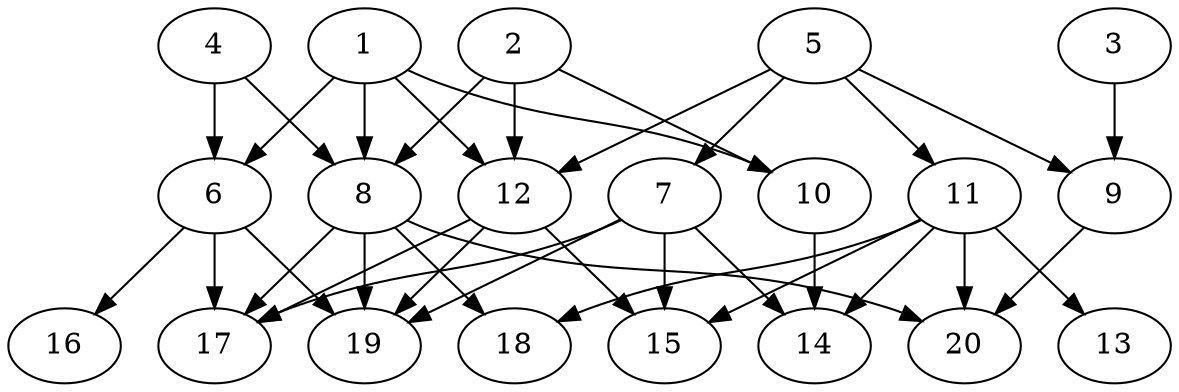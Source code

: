 // DAG automatically generated by daggen at Thu Oct  3 13:58:43 2019
// ./daggen --dot -n 20 --ccr 0.3 --fat 0.7 --regular 0.7 --density 0.5 --mindata 5242880 --maxdata 52428800 
digraph G {
  1 [size="102717440", alpha="0.17", expect_size="30815232"] 
  1 -> 6 [size ="30815232"]
  1 -> 8 [size ="30815232"]
  1 -> 10 [size ="30815232"]
  1 -> 12 [size ="30815232"]
  2 [size="164867413", alpha="0.03", expect_size="49460224"] 
  2 -> 8 [size ="49460224"]
  2 -> 10 [size ="49460224"]
  2 -> 12 [size ="49460224"]
  3 [size="79633067", alpha="0.02", expect_size="23889920"] 
  3 -> 9 [size ="23889920"]
  4 [size="89190400", alpha="0.16", expect_size="26757120"] 
  4 -> 6 [size ="26757120"]
  4 -> 8 [size ="26757120"]
  5 [size="65338027", alpha="0.07", expect_size="19601408"] 
  5 -> 7 [size ="19601408"]
  5 -> 9 [size ="19601408"]
  5 -> 11 [size ="19601408"]
  5 -> 12 [size ="19601408"]
  6 [size="168239787", alpha="0.03", expect_size="50471936"] 
  6 -> 16 [size ="50471936"]
  6 -> 17 [size ="50471936"]
  6 -> 19 [size ="50471936"]
  7 [size="40355840", alpha="0.03", expect_size="12106752"] 
  7 -> 14 [size ="12106752"]
  7 -> 15 [size ="12106752"]
  7 -> 17 [size ="12106752"]
  7 -> 19 [size ="12106752"]
  8 [size="141243733", alpha="0.06", expect_size="42373120"] 
  8 -> 17 [size ="42373120"]
  8 -> 18 [size ="42373120"]
  8 -> 19 [size ="42373120"]
  8 -> 20 [size ="42373120"]
  9 [size="127883947", alpha="0.04", expect_size="38365184"] 
  9 -> 20 [size ="38365184"]
  10 [size="140161707", alpha="0.12", expect_size="42048512"] 
  10 -> 14 [size ="42048512"]
  11 [size="72393387", alpha="0.10", expect_size="21718016"] 
  11 -> 13 [size ="21718016"]
  11 -> 14 [size ="21718016"]
  11 -> 15 [size ="21718016"]
  11 -> 18 [size ="21718016"]
  11 -> 20 [size ="21718016"]
  12 [size="52391253", alpha="0.08", expect_size="15717376"] 
  12 -> 15 [size ="15717376"]
  12 -> 17 [size ="15717376"]
  12 -> 19 [size ="15717376"]
  13 [size="79766187", alpha="0.19", expect_size="23929856"] 
  14 [size="93463893", alpha="0.06", expect_size="28039168"] 
  15 [size="65146880", alpha="0.16", expect_size="19544064"] 
  16 [size="121398613", alpha="0.08", expect_size="36419584"] 
  17 [size="145111040", alpha="0.10", expect_size="43533312"] 
  18 [size="172008107", alpha="0.18", expect_size="51602432"] 
  19 [size="59709440", alpha="0.04", expect_size="17912832"] 
  20 [size="93071360", alpha="0.09", expect_size="27921408"] 
}

